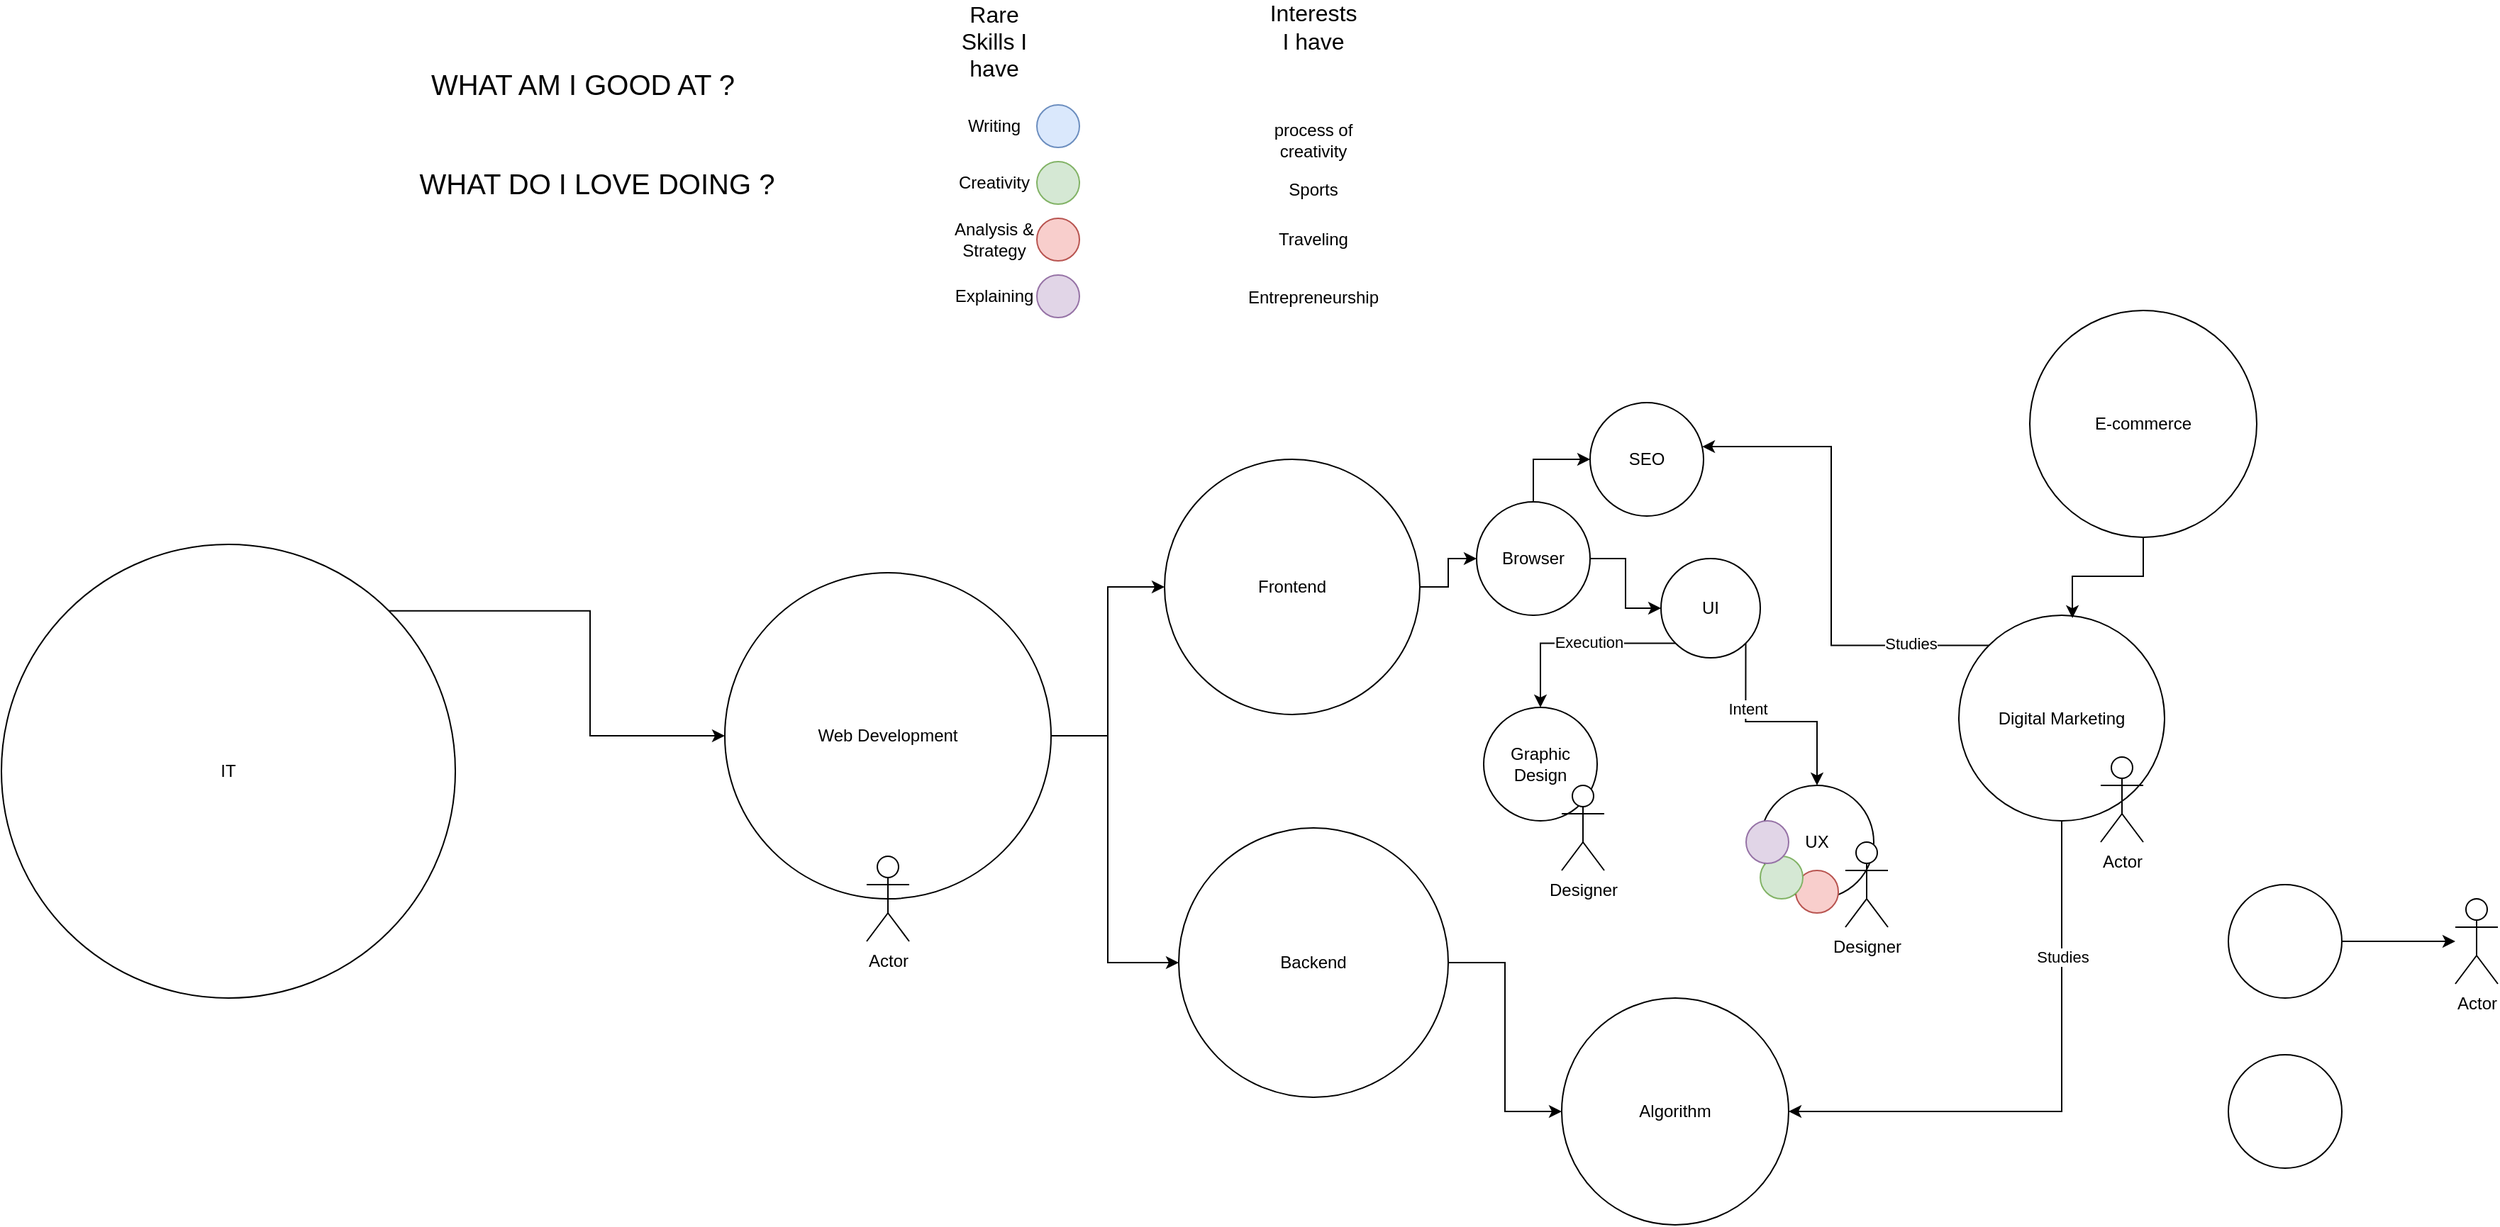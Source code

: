 <mxfile version="24.4.13" type="github">
  <diagram name="Page-1" id="RMxBBKbSQq_8yWAySJJG">
    <mxGraphModel dx="2481" dy="933" grid="1" gridSize="10" guides="1" tooltips="1" connect="1" arrows="1" fold="1" page="1" pageScale="1" pageWidth="850" pageHeight="1100" math="0" shadow="0">
      <root>
        <mxCell id="0" />
        <mxCell id="1" parent="0" />
        <mxCell id="FLAy8sRSA0ZP7F4m68x2-2" value="&lt;font style=&quot;font-size: 16px;&quot;&gt;Rare Skills I have&lt;/font&gt;" style="text;html=1;align=center;verticalAlign=middle;whiteSpace=wrap;rounded=0;" parent="1" vertex="1">
          <mxGeometry x="90" y="20" width="60" height="30" as="geometry" />
        </mxCell>
        <mxCell id="FLAy8sRSA0ZP7F4m68x2-3" value="&lt;font style=&quot;font-size: 16px;&quot;&gt;Interests I have&lt;/font&gt;" style="text;html=1;align=center;verticalAlign=middle;whiteSpace=wrap;rounded=0;" parent="1" vertex="1">
          <mxGeometry x="315" y="10" width="60" height="30" as="geometry" />
        </mxCell>
        <mxCell id="FLAy8sRSA0ZP7F4m68x2-41" style="edgeStyle=orthogonalEdgeStyle;rounded=0;orthogonalLoop=1;jettySize=auto;html=1;exitX=0.5;exitY=1;exitDx=0;exitDy=0;entryX=1;entryY=0.5;entryDx=0;entryDy=0;" parent="1" source="FLAy8sRSA0ZP7F4m68x2-4" target="FLAy8sRSA0ZP7F4m68x2-23" edge="1">
          <mxGeometry relative="1" as="geometry" />
        </mxCell>
        <mxCell id="FLAy8sRSA0ZP7F4m68x2-42" value="Studies" style="edgeLabel;html=1;align=center;verticalAlign=middle;resizable=0;points=[];" parent="FLAy8sRSA0ZP7F4m68x2-41" vertex="1" connectable="0">
          <mxGeometry x="-0.516" relative="1" as="geometry">
            <mxPoint as="offset" />
          </mxGeometry>
        </mxCell>
        <mxCell id="FLAy8sRSA0ZP7F4m68x2-4" value="Digital Marketing" style="ellipse;whiteSpace=wrap;html=1;aspect=fixed;fillColor=#FFFFFF;strokeColor=#000000;" parent="1" vertex="1">
          <mxGeometry x="800" y="440" width="145" height="145" as="geometry" />
        </mxCell>
        <mxCell id="FLAy8sRSA0ZP7F4m68x2-5" value="UX" style="ellipse;whiteSpace=wrap;html=1;aspect=fixed;" parent="1" vertex="1">
          <mxGeometry x="660" y="560" width="80" height="80" as="geometry" />
        </mxCell>
        <mxCell id="FLAy8sRSA0ZP7F4m68x2-36" style="edgeStyle=orthogonalEdgeStyle;rounded=0;orthogonalLoop=1;jettySize=auto;html=1;exitX=1;exitY=0.5;exitDx=0;exitDy=0;entryX=0;entryY=0.5;entryDx=0;entryDy=0;" parent="1" source="FLAy8sRSA0ZP7F4m68x2-6" target="FLAy8sRSA0ZP7F4m68x2-23" edge="1">
          <mxGeometry relative="1" as="geometry" />
        </mxCell>
        <mxCell id="FLAy8sRSA0ZP7F4m68x2-6" value="Backend" style="ellipse;whiteSpace=wrap;html=1;aspect=fixed;" parent="1" vertex="1">
          <mxGeometry x="250" y="590" width="190" height="190" as="geometry" />
        </mxCell>
        <mxCell id="FLAy8sRSA0ZP7F4m68x2-7" value="E-commerce" style="ellipse;whiteSpace=wrap;html=1;aspect=fixed;fillColor=#FFFFFF;strokeColor=#000000;" parent="1" vertex="1">
          <mxGeometry x="850" y="225" width="160" height="160" as="geometry" />
        </mxCell>
        <mxCell id="FLAy8sRSA0ZP7F4m68x2-32" style="edgeStyle=orthogonalEdgeStyle;rounded=0;orthogonalLoop=1;jettySize=auto;html=1;exitX=1;exitY=0.5;exitDx=0;exitDy=0;entryX=0;entryY=0.5;entryDx=0;entryDy=0;" parent="1" source="FLAy8sRSA0ZP7F4m68x2-8" target="FLAy8sRSA0ZP7F4m68x2-31" edge="1">
          <mxGeometry relative="1" as="geometry" />
        </mxCell>
        <mxCell id="FLAy8sRSA0ZP7F4m68x2-8" value="Frontend" style="ellipse;whiteSpace=wrap;html=1;aspect=fixed;" parent="1" vertex="1">
          <mxGeometry x="240" y="330" width="180" height="180" as="geometry" />
        </mxCell>
        <mxCell id="FLAy8sRSA0ZP7F4m68x2-9" value="Graphic Design" style="ellipse;whiteSpace=wrap;html=1;aspect=fixed;" parent="1" vertex="1">
          <mxGeometry x="465" y="505" width="80" height="80" as="geometry" />
        </mxCell>
        <mxCell id="FLAy8sRSA0ZP7F4m68x2-10" value="Explaining" style="text;html=1;align=center;verticalAlign=middle;whiteSpace=wrap;rounded=0;" parent="1" vertex="1">
          <mxGeometry x="90" y="200" width="60" height="30" as="geometry" />
        </mxCell>
        <mxCell id="FLAy8sRSA0ZP7F4m68x2-12" value="Analysis &amp;amp; Strategy" style="text;html=1;align=center;verticalAlign=middle;whiteSpace=wrap;rounded=0;" parent="1" vertex="1">
          <mxGeometry x="70" y="160" width="100" height="30" as="geometry" />
        </mxCell>
        <mxCell id="FLAy8sRSA0ZP7F4m68x2-13" value="Sports" style="text;html=1;align=center;verticalAlign=middle;whiteSpace=wrap;rounded=0;" parent="1" vertex="1">
          <mxGeometry x="315" y="130" width="60" height="20" as="geometry" />
        </mxCell>
        <mxCell id="FLAy8sRSA0ZP7F4m68x2-14" value="Creativity" style="text;html=1;align=center;verticalAlign=middle;whiteSpace=wrap;rounded=0;" parent="1" vertex="1">
          <mxGeometry x="90" y="120" width="60" height="30" as="geometry" />
        </mxCell>
        <mxCell id="FLAy8sRSA0ZP7F4m68x2-15" value="Writing" style="text;html=1;align=center;verticalAlign=middle;whiteSpace=wrap;rounded=0;" parent="1" vertex="1">
          <mxGeometry x="90" y="80" width="60" height="30" as="geometry" />
        </mxCell>
        <mxCell id="FLAy8sRSA0ZP7F4m68x2-16" value="Traveling" style="text;html=1;align=center;verticalAlign=middle;whiteSpace=wrap;rounded=0;" parent="1" vertex="1">
          <mxGeometry x="315" y="160" width="60" height="30" as="geometry" />
        </mxCell>
        <mxCell id="FLAy8sRSA0ZP7F4m68x2-17" value="process of creativity" style="text;html=1;align=center;verticalAlign=middle;whiteSpace=wrap;rounded=0;" parent="1" vertex="1">
          <mxGeometry x="315" y="90" width="60" height="30" as="geometry" />
        </mxCell>
        <mxCell id="FLAy8sRSA0ZP7F4m68x2-27" style="edgeStyle=orthogonalEdgeStyle;rounded=0;orthogonalLoop=1;jettySize=auto;html=1;exitX=1;exitY=0;exitDx=0;exitDy=0;entryX=0;entryY=0.5;entryDx=0;entryDy=0;" parent="1" source="FLAy8sRSA0ZP7F4m68x2-19" target="FLAy8sRSA0ZP7F4m68x2-26" edge="1">
          <mxGeometry relative="1" as="geometry" />
        </mxCell>
        <mxCell id="FLAy8sRSA0ZP7F4m68x2-19" value="IT" style="ellipse;whiteSpace=wrap;html=1;aspect=fixed;fillColor=#FFFFFF;strokeColor=#000000;" parent="1" vertex="1">
          <mxGeometry x="-580" y="390" width="320" height="320" as="geometry" />
        </mxCell>
        <mxCell id="FLAy8sRSA0ZP7F4m68x2-45" style="edgeStyle=orthogonalEdgeStyle;rounded=0;orthogonalLoop=1;jettySize=auto;html=1;exitX=0;exitY=1;exitDx=0;exitDy=0;entryX=0.5;entryY=0;entryDx=0;entryDy=0;" parent="1" source="FLAy8sRSA0ZP7F4m68x2-20" target="FLAy8sRSA0ZP7F4m68x2-9" edge="1">
          <mxGeometry relative="1" as="geometry" />
        </mxCell>
        <mxCell id="okIdMxmNW0edKVUmgiHP-17" value="Execution" style="edgeLabel;html=1;align=center;verticalAlign=middle;resizable=0;points=[];" vertex="1" connectable="0" parent="FLAy8sRSA0ZP7F4m68x2-45">
          <mxGeometry x="-0.128" y="-1" relative="1" as="geometry">
            <mxPoint as="offset" />
          </mxGeometry>
        </mxCell>
        <mxCell id="FLAy8sRSA0ZP7F4m68x2-46" style="edgeStyle=orthogonalEdgeStyle;rounded=0;orthogonalLoop=1;jettySize=auto;html=1;exitX=1;exitY=1;exitDx=0;exitDy=0;entryX=0.5;entryY=0;entryDx=0;entryDy=0;" parent="1" source="FLAy8sRSA0ZP7F4m68x2-20" target="FLAy8sRSA0ZP7F4m68x2-5" edge="1">
          <mxGeometry relative="1" as="geometry" />
        </mxCell>
        <mxCell id="okIdMxmNW0edKVUmgiHP-4" value="Intent" style="edgeLabel;html=1;align=center;verticalAlign=middle;resizable=0;points=[];" vertex="1" connectable="0" parent="FLAy8sRSA0ZP7F4m68x2-46">
          <mxGeometry x="-0.387" y="1" relative="1" as="geometry">
            <mxPoint as="offset" />
          </mxGeometry>
        </mxCell>
        <mxCell id="FLAy8sRSA0ZP7F4m68x2-20" value="UI" style="ellipse;whiteSpace=wrap;html=1;aspect=fixed;" parent="1" vertex="1">
          <mxGeometry x="590" y="400" width="70" height="70" as="geometry" />
        </mxCell>
        <mxCell id="FLAy8sRSA0ZP7F4m68x2-23" value="Algorithm" style="ellipse;whiteSpace=wrap;html=1;aspect=fixed;" parent="1" vertex="1">
          <mxGeometry x="520" y="710" width="160" height="160" as="geometry" />
        </mxCell>
        <mxCell id="FLAy8sRSA0ZP7F4m68x2-24" value="" style="ellipse;whiteSpace=wrap;html=1;aspect=fixed;" parent="1" vertex="1">
          <mxGeometry x="990" y="630" width="80" height="80" as="geometry" />
        </mxCell>
        <mxCell id="FLAy8sRSA0ZP7F4m68x2-25" value="" style="ellipse;whiteSpace=wrap;html=1;aspect=fixed;" parent="1" vertex="1">
          <mxGeometry x="990" y="750" width="80" height="80" as="geometry" />
        </mxCell>
        <mxCell id="FLAy8sRSA0ZP7F4m68x2-28" style="edgeStyle=orthogonalEdgeStyle;rounded=0;orthogonalLoop=1;jettySize=auto;html=1;exitX=1;exitY=0.5;exitDx=0;exitDy=0;" parent="1" source="FLAy8sRSA0ZP7F4m68x2-26" target="FLAy8sRSA0ZP7F4m68x2-8" edge="1">
          <mxGeometry relative="1" as="geometry" />
        </mxCell>
        <mxCell id="FLAy8sRSA0ZP7F4m68x2-29" style="edgeStyle=orthogonalEdgeStyle;rounded=0;orthogonalLoop=1;jettySize=auto;html=1;exitX=1;exitY=0.5;exitDx=0;exitDy=0;entryX=0;entryY=0.5;entryDx=0;entryDy=0;" parent="1" source="FLAy8sRSA0ZP7F4m68x2-26" target="FLAy8sRSA0ZP7F4m68x2-6" edge="1">
          <mxGeometry relative="1" as="geometry">
            <Array as="points">
              <mxPoint x="200" y="525" />
              <mxPoint x="200" y="685" />
            </Array>
          </mxGeometry>
        </mxCell>
        <mxCell id="FLAy8sRSA0ZP7F4m68x2-26" value="Web Development" style="ellipse;whiteSpace=wrap;html=1;aspect=fixed;" parent="1" vertex="1">
          <mxGeometry x="-70" y="410" width="230" height="230" as="geometry" />
        </mxCell>
        <mxCell id="FLAy8sRSA0ZP7F4m68x2-30" value="SEO" style="ellipse;whiteSpace=wrap;html=1;aspect=fixed;" parent="1" vertex="1">
          <mxGeometry x="540" y="290" width="80" height="80" as="geometry" />
        </mxCell>
        <mxCell id="FLAy8sRSA0ZP7F4m68x2-33" style="edgeStyle=orthogonalEdgeStyle;rounded=0;orthogonalLoop=1;jettySize=auto;html=1;exitX=1;exitY=0.5;exitDx=0;exitDy=0;" parent="1" source="FLAy8sRSA0ZP7F4m68x2-31" target="FLAy8sRSA0ZP7F4m68x2-20" edge="1">
          <mxGeometry relative="1" as="geometry" />
        </mxCell>
        <mxCell id="FLAy8sRSA0ZP7F4m68x2-35" style="edgeStyle=orthogonalEdgeStyle;rounded=0;orthogonalLoop=1;jettySize=auto;html=1;exitX=0.5;exitY=0;exitDx=0;exitDy=0;entryX=0;entryY=0.5;entryDx=0;entryDy=0;" parent="1" source="FLAy8sRSA0ZP7F4m68x2-31" target="FLAy8sRSA0ZP7F4m68x2-30" edge="1">
          <mxGeometry relative="1" as="geometry" />
        </mxCell>
        <mxCell id="FLAy8sRSA0ZP7F4m68x2-31" value="Browser" style="ellipse;whiteSpace=wrap;html=1;aspect=fixed;" parent="1" vertex="1">
          <mxGeometry x="460" y="360" width="80" height="80" as="geometry" />
        </mxCell>
        <mxCell id="FLAy8sRSA0ZP7F4m68x2-39" style="edgeStyle=orthogonalEdgeStyle;rounded=0;orthogonalLoop=1;jettySize=auto;html=1;exitX=0.5;exitY=1;exitDx=0;exitDy=0;entryX=0.552;entryY=0.014;entryDx=0;entryDy=0;entryPerimeter=0;" parent="1" source="FLAy8sRSA0ZP7F4m68x2-7" target="FLAy8sRSA0ZP7F4m68x2-4" edge="1">
          <mxGeometry relative="1" as="geometry" />
        </mxCell>
        <mxCell id="FLAy8sRSA0ZP7F4m68x2-43" style="edgeStyle=orthogonalEdgeStyle;rounded=0;orthogonalLoop=1;jettySize=auto;html=1;exitX=0;exitY=0;exitDx=0;exitDy=0;entryX=0.988;entryY=0.388;entryDx=0;entryDy=0;entryPerimeter=0;" parent="1" source="FLAy8sRSA0ZP7F4m68x2-4" target="FLAy8sRSA0ZP7F4m68x2-30" edge="1">
          <mxGeometry relative="1" as="geometry" />
        </mxCell>
        <mxCell id="FLAy8sRSA0ZP7F4m68x2-44" value="Studies" style="edgeLabel;html=1;align=center;verticalAlign=middle;resizable=0;points=[];" parent="FLAy8sRSA0ZP7F4m68x2-43" vertex="1" connectable="0">
          <mxGeometry x="-0.68" y="-1" relative="1" as="geometry">
            <mxPoint as="offset" />
          </mxGeometry>
        </mxCell>
        <mxCell id="FLAy8sRSA0ZP7F4m68x2-47" value="Actor" style="shape=umlActor;verticalLabelPosition=bottom;verticalAlign=top;html=1;outlineConnect=0;" parent="1" vertex="1">
          <mxGeometry x="900" y="540" width="30" height="60" as="geometry" />
        </mxCell>
        <mxCell id="FLAy8sRSA0ZP7F4m68x2-48" value="Actor" style="shape=umlActor;verticalLabelPosition=bottom;verticalAlign=top;html=1;outlineConnect=0;" parent="1" vertex="1">
          <mxGeometry x="1150" y="640" width="30" height="60" as="geometry" />
        </mxCell>
        <mxCell id="FLAy8sRSA0ZP7F4m68x2-49" value="" style="edgeStyle=orthogonalEdgeStyle;rounded=0;orthogonalLoop=1;jettySize=auto;html=1;" parent="1" source="FLAy8sRSA0ZP7F4m68x2-24" target="FLAy8sRSA0ZP7F4m68x2-48" edge="1">
          <mxGeometry relative="1" as="geometry" />
        </mxCell>
        <mxCell id="FLAy8sRSA0ZP7F4m68x2-51" value="Designer" style="shape=umlActor;verticalLabelPosition=bottom;verticalAlign=top;html=1;outlineConnect=0;" parent="1" vertex="1">
          <mxGeometry x="720" y="600" width="30" height="60" as="geometry" />
        </mxCell>
        <mxCell id="FLAy8sRSA0ZP7F4m68x2-52" value="Designer" style="shape=umlActor;verticalLabelPosition=bottom;verticalAlign=top;html=1;outlineConnect=0;" parent="1" vertex="1">
          <mxGeometry x="520" y="560" width="30" height="60" as="geometry" />
        </mxCell>
        <mxCell id="FLAy8sRSA0ZP7F4m68x2-53" value="Actor" style="shape=umlActor;verticalLabelPosition=bottom;verticalAlign=top;html=1;outlineConnect=0;" parent="1" vertex="1">
          <mxGeometry x="30" y="610" width="30" height="60" as="geometry" />
        </mxCell>
        <mxCell id="okIdMxmNW0edKVUmgiHP-1" value="&lt;font style=&quot;font-size: 20px;&quot;&gt;WHAT AM I GOOD AT ?&lt;/font&gt;" style="text;html=1;align=center;verticalAlign=middle;whiteSpace=wrap;rounded=0;" vertex="1" parent="1">
          <mxGeometry x="-300" y="50" width="260" height="30" as="geometry" />
        </mxCell>
        <mxCell id="okIdMxmNW0edKVUmgiHP-2" value="&lt;font style=&quot;font-size: 20px;&quot;&gt;WHAT DO I LOVE DOING ?&lt;/font&gt;" style="text;html=1;align=center;verticalAlign=middle;whiteSpace=wrap;rounded=0;" vertex="1" parent="1">
          <mxGeometry x="-290" y="120" width="260" height="30" as="geometry" />
        </mxCell>
        <mxCell id="okIdMxmNW0edKVUmgiHP-7" value="" style="ellipse;whiteSpace=wrap;html=1;aspect=fixed;fillColor=#e1d5e7;strokeColor=#9673a6;" vertex="1" parent="1">
          <mxGeometry x="150" y="200" width="30" height="30" as="geometry" />
        </mxCell>
        <mxCell id="okIdMxmNW0edKVUmgiHP-8" value="" style="ellipse;whiteSpace=wrap;html=1;aspect=fixed;fillColor=#f8cecc;strokeColor=#b85450;" vertex="1" parent="1">
          <mxGeometry x="150" y="160" width="30" height="30" as="geometry" />
        </mxCell>
        <mxCell id="okIdMxmNW0edKVUmgiHP-9" value="" style="ellipse;whiteSpace=wrap;html=1;aspect=fixed;fillColor=#d5e8d4;strokeColor=#82b366;" vertex="1" parent="1">
          <mxGeometry x="150" y="120" width="30" height="30" as="geometry" />
        </mxCell>
        <mxCell id="okIdMxmNW0edKVUmgiHP-10" value="" style="ellipse;whiteSpace=wrap;html=1;aspect=fixed;fillColor=#dae8fc;strokeColor=#6c8ebf;" vertex="1" parent="1">
          <mxGeometry x="150" y="80" width="30" height="30" as="geometry" />
        </mxCell>
        <mxCell id="okIdMxmNW0edKVUmgiHP-11" value="" style="ellipse;whiteSpace=wrap;html=1;aspect=fixed;fillColor=#f8cecc;strokeColor=#b85450;" vertex="1" parent="1">
          <mxGeometry x="685" y="620" width="30" height="30" as="geometry" />
        </mxCell>
        <mxCell id="okIdMxmNW0edKVUmgiHP-12" value="" style="ellipse;whiteSpace=wrap;html=1;aspect=fixed;fillColor=#d5e8d4;strokeColor=#82b366;" vertex="1" parent="1">
          <mxGeometry x="660" y="610" width="30" height="30" as="geometry" />
        </mxCell>
        <mxCell id="okIdMxmNW0edKVUmgiHP-15" value="" style="ellipse;whiteSpace=wrap;html=1;aspect=fixed;fillColor=#e1d5e7;strokeColor=#9673a6;" vertex="1" parent="1">
          <mxGeometry x="650" y="585" width="30" height="30" as="geometry" />
        </mxCell>
        <mxCell id="okIdMxmNW0edKVUmgiHP-16" value="Entrepreneurship" style="text;html=1;align=center;verticalAlign=middle;whiteSpace=wrap;rounded=0;" vertex="1" parent="1">
          <mxGeometry x="315" y="201" width="60" height="30" as="geometry" />
        </mxCell>
      </root>
    </mxGraphModel>
  </diagram>
</mxfile>
